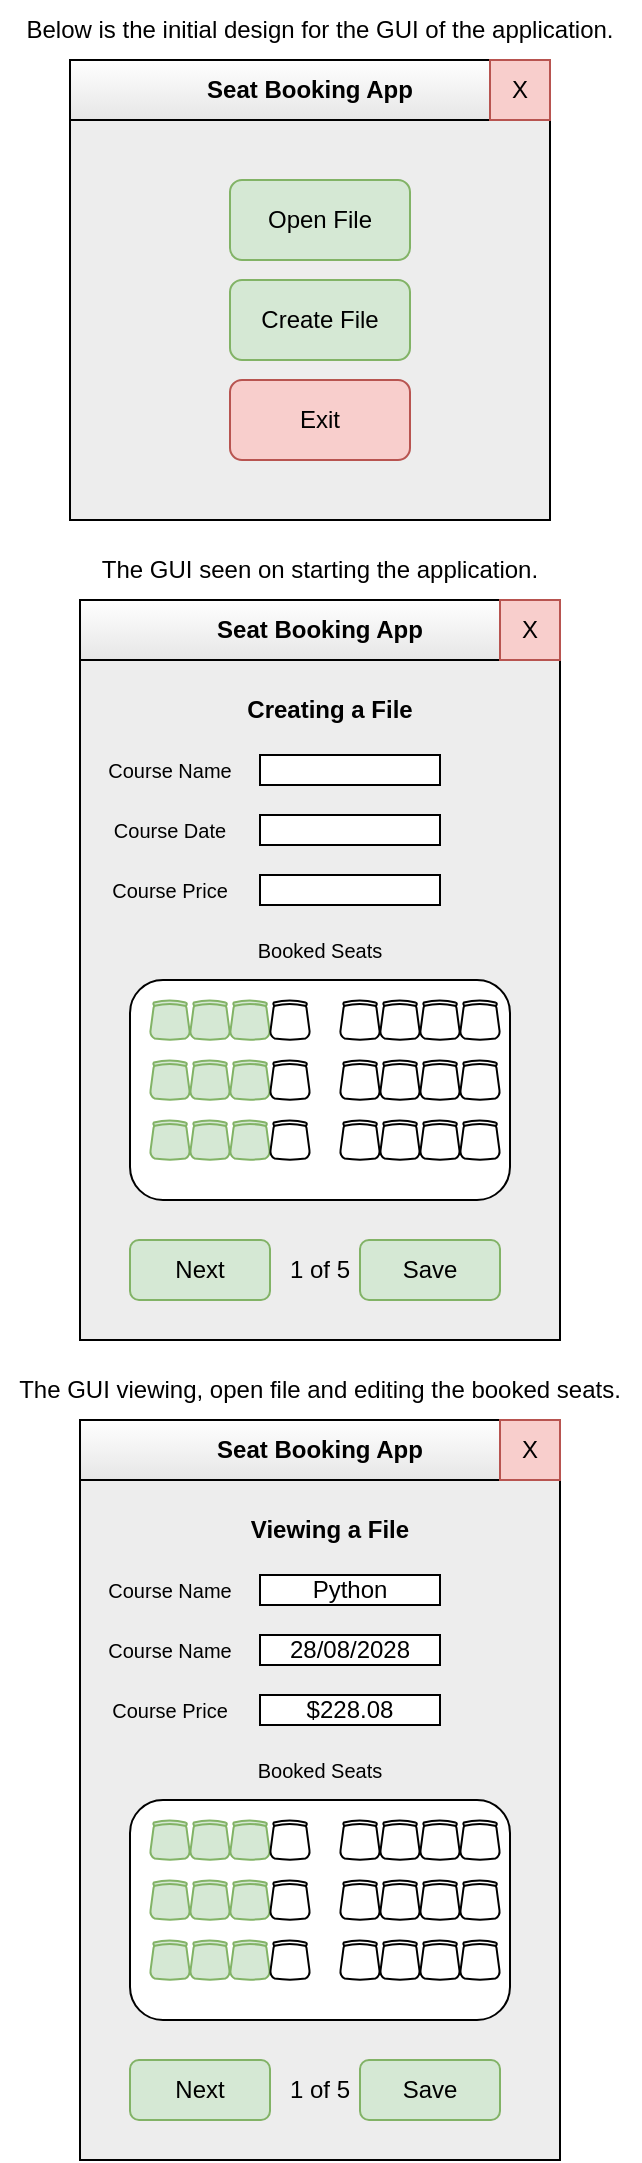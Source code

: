 <mxfile version="21.3.8" type="github">
  <diagram name="Page-1" id="anyHuZpH-Jrk-g-fhOrN">
    <mxGraphModel dx="1224" dy="1131" grid="1" gridSize="10" guides="1" tooltips="1" connect="1" arrows="1" fold="1" page="1" pageScale="1" pageWidth="850" pageHeight="1100" math="0" shadow="0">
      <root>
        <mxCell id="0" />
        <mxCell id="1" parent="0" />
        <mxCell id="CB1rWN8OY4WiAcrrbTE5-1" value="Seat Booking App" style="swimlane;whiteSpace=wrap;html=1;startSize=30;movable=1;resizable=1;rotatable=1;deletable=1;editable=1;locked=0;connectable=1;gradientColor=#E6E6E6;fillColor=default;swimlaneFillColor=#EDEDED;gradientDirection=south;" parent="1" vertex="1">
          <mxGeometry x="300" y="130" width="240" height="230" as="geometry" />
        </mxCell>
        <mxCell id="CB1rWN8OY4WiAcrrbTE5-2" value="X" style="whiteSpace=wrap;html=1;aspect=fixed;movable=1;resizable=1;rotatable=1;deletable=1;editable=1;locked=0;connectable=1;fillColor=#f8cecc;strokeColor=#b85450;" parent="CB1rWN8OY4WiAcrrbTE5-1" vertex="1">
          <mxGeometry x="210" width="30" height="30" as="geometry" />
        </mxCell>
        <mxCell id="CB1rWN8OY4WiAcrrbTE5-3" value="Open File" style="rounded=1;whiteSpace=wrap;html=1;fillColor=#d5e8d4;strokeColor=#82b366;" parent="CB1rWN8OY4WiAcrrbTE5-1" vertex="1">
          <mxGeometry x="80" y="60" width="90" height="40" as="geometry" />
        </mxCell>
        <mxCell id="CB1rWN8OY4WiAcrrbTE5-7" value="Create File" style="rounded=1;whiteSpace=wrap;html=1;fillColor=#d5e8d4;strokeColor=#82b366;" parent="CB1rWN8OY4WiAcrrbTE5-1" vertex="1">
          <mxGeometry x="80" y="110" width="90" height="40" as="geometry" />
        </mxCell>
        <mxCell id="CB1rWN8OY4WiAcrrbTE5-8" value="Exit" style="rounded=1;whiteSpace=wrap;html=1;fillColor=#f8cecc;strokeColor=#b85450;" parent="CB1rWN8OY4WiAcrrbTE5-1" vertex="1">
          <mxGeometry x="80" y="160" width="90" height="40" as="geometry" />
        </mxCell>
        <mxCell id="CB1rWN8OY4WiAcrrbTE5-9" value="Below is the initial design for the GUI of the application." style="text;html=1;strokeColor=none;fillColor=none;align=center;verticalAlign=middle;whiteSpace=wrap;rounded=0;" parent="1" vertex="1">
          <mxGeometry x="275" y="100" width="300" height="30" as="geometry" />
        </mxCell>
        <mxCell id="CB1rWN8OY4WiAcrrbTE5-10" value="Seat Booking App" style="swimlane;whiteSpace=wrap;html=1;startSize=30;movable=1;resizable=1;rotatable=1;deletable=1;editable=1;locked=0;connectable=1;gradientColor=#E6E6E6;fillColor=default;swimlaneFillColor=#EDEDED;gradientDirection=south;" parent="1" vertex="1">
          <mxGeometry x="305" y="400" width="240" height="370" as="geometry" />
        </mxCell>
        <mxCell id="CB1rWN8OY4WiAcrrbTE5-11" value="X" style="whiteSpace=wrap;html=1;aspect=fixed;movable=1;resizable=1;rotatable=1;deletable=1;editable=1;locked=0;connectable=1;fillColor=#f8cecc;strokeColor=#b85450;" parent="CB1rWN8OY4WiAcrrbTE5-10" vertex="1">
          <mxGeometry x="210" width="30" height="30" as="geometry" />
        </mxCell>
        <mxCell id="CB1rWN8OY4WiAcrrbTE5-15" value="&lt;b&gt;Creating a File&lt;/b&gt;" style="text;html=1;strokeColor=none;fillColor=none;align=center;verticalAlign=middle;whiteSpace=wrap;rounded=0;" parent="CB1rWN8OY4WiAcrrbTE5-10" vertex="1">
          <mxGeometry x="80" y="40" width="90" height="30" as="geometry" />
        </mxCell>
        <mxCell id="CB1rWN8OY4WiAcrrbTE5-16" value="&lt;font style=&quot;font-size: 10px;&quot;&gt;Course Name&lt;/font&gt;" style="text;html=1;strokeColor=none;fillColor=none;align=center;verticalAlign=middle;whiteSpace=wrap;rounded=0;" parent="CB1rWN8OY4WiAcrrbTE5-10" vertex="1">
          <mxGeometry y="70" width="90" height="30" as="geometry" />
        </mxCell>
        <mxCell id="CB1rWN8OY4WiAcrrbTE5-17" value="&lt;font style=&quot;font-size: 10px;&quot;&gt;Course Date&lt;/font&gt;" style="text;html=1;strokeColor=none;fillColor=none;align=center;verticalAlign=middle;whiteSpace=wrap;rounded=0;" parent="CB1rWN8OY4WiAcrrbTE5-10" vertex="1">
          <mxGeometry y="100" width="90" height="30" as="geometry" />
        </mxCell>
        <mxCell id="CB1rWN8OY4WiAcrrbTE5-18" value="&lt;font style=&quot;font-size: 10px;&quot;&gt;Course Price&lt;/font&gt;" style="text;html=1;strokeColor=none;fillColor=none;align=center;verticalAlign=middle;whiteSpace=wrap;rounded=0;" parent="CB1rWN8OY4WiAcrrbTE5-10" vertex="1">
          <mxGeometry y="130" width="90" height="30" as="geometry" />
        </mxCell>
        <mxCell id="CB1rWN8OY4WiAcrrbTE5-19" value="&lt;font style=&quot;font-size: 10px;&quot;&gt;Booked Seats&lt;/font&gt;" style="text;html=1;strokeColor=none;fillColor=none;align=center;verticalAlign=middle;whiteSpace=wrap;rounded=0;" parent="CB1rWN8OY4WiAcrrbTE5-10" vertex="1">
          <mxGeometry x="75" y="160" width="90" height="30" as="geometry" />
        </mxCell>
        <mxCell id="CB1rWN8OY4WiAcrrbTE5-20" value="" style="rounded=0;whiteSpace=wrap;html=1;" parent="CB1rWN8OY4WiAcrrbTE5-10" vertex="1">
          <mxGeometry x="90" y="77.5" width="90" height="15" as="geometry" />
        </mxCell>
        <mxCell id="CB1rWN8OY4WiAcrrbTE5-29" value="" style="rounded=0;whiteSpace=wrap;html=1;" parent="CB1rWN8OY4WiAcrrbTE5-10" vertex="1">
          <mxGeometry x="90" y="107.5" width="90" height="15" as="geometry" />
        </mxCell>
        <mxCell id="CB1rWN8OY4WiAcrrbTE5-30" value="" style="rounded=0;whiteSpace=wrap;html=1;" parent="CB1rWN8OY4WiAcrrbTE5-10" vertex="1">
          <mxGeometry x="90" y="137.5" width="90" height="15" as="geometry" />
        </mxCell>
        <mxCell id="CB1rWN8OY4WiAcrrbTE5-32" value="" style="rounded=1;whiteSpace=wrap;html=1;" parent="CB1rWN8OY4WiAcrrbTE5-10" vertex="1">
          <mxGeometry x="25" y="190" width="190" height="110" as="geometry" />
        </mxCell>
        <mxCell id="CB1rWN8OY4WiAcrrbTE5-36" value="" style="verticalLabelPosition=bottom;html=1;verticalAlign=top;align=center;shape=mxgraph.floorplan.office_chair;movable=1;resizable=1;rotatable=1;deletable=1;editable=1;locked=0;connectable=1;fillColor=#d5e8d4;strokeColor=#82b366;" parent="CB1rWN8OY4WiAcrrbTE5-10" vertex="1">
          <mxGeometry x="35" y="200" width="20" height="20" as="geometry" />
        </mxCell>
        <mxCell id="CB1rWN8OY4WiAcrrbTE5-35" value="" style="verticalLabelPosition=bottom;html=1;verticalAlign=top;align=center;shape=mxgraph.floorplan.office_chair;movable=1;resizable=1;rotatable=1;deletable=1;editable=1;locked=0;connectable=1;fillColor=#d5e8d4;strokeColor=#82b366;" parent="CB1rWN8OY4WiAcrrbTE5-10" vertex="1">
          <mxGeometry x="55" y="200" width="20" height="20" as="geometry" />
        </mxCell>
        <mxCell id="CB1rWN8OY4WiAcrrbTE5-34" value="" style="verticalLabelPosition=bottom;html=1;verticalAlign=top;align=center;shape=mxgraph.floorplan.office_chair;movable=1;resizable=1;rotatable=1;deletable=1;editable=1;locked=0;connectable=1;fillColor=#d5e8d4;strokeColor=#82b366;" parent="CB1rWN8OY4WiAcrrbTE5-10" vertex="1">
          <mxGeometry x="75" y="200" width="20" height="20" as="geometry" />
        </mxCell>
        <mxCell id="CB1rWN8OY4WiAcrrbTE5-33" value="" style="verticalLabelPosition=bottom;html=1;verticalAlign=top;align=center;shape=mxgraph.floorplan.office_chair;movable=1;resizable=1;rotatable=1;deletable=1;editable=1;locked=0;connectable=1;" parent="CB1rWN8OY4WiAcrrbTE5-10" vertex="1">
          <mxGeometry x="95" y="200" width="20" height="20" as="geometry" />
        </mxCell>
        <mxCell id="CB1rWN8OY4WiAcrrbTE5-31" value="" style="verticalLabelPosition=bottom;html=1;verticalAlign=top;align=center;shape=mxgraph.floorplan.office_chair;movable=1;resizable=1;rotatable=1;deletable=1;editable=1;locked=0;connectable=1;" parent="CB1rWN8OY4WiAcrrbTE5-10" vertex="1">
          <mxGeometry x="130" y="200" width="20" height="20" as="geometry" />
        </mxCell>
        <mxCell id="CB1rWN8OY4WiAcrrbTE5-37" value="" style="verticalLabelPosition=bottom;html=1;verticalAlign=top;align=center;shape=mxgraph.floorplan.office_chair;" parent="CB1rWN8OY4WiAcrrbTE5-10" vertex="1">
          <mxGeometry x="150" y="200" width="20" height="20" as="geometry" />
        </mxCell>
        <mxCell id="CB1rWN8OY4WiAcrrbTE5-38" value="" style="verticalLabelPosition=bottom;html=1;verticalAlign=top;align=center;shape=mxgraph.floorplan.office_chair;" parent="CB1rWN8OY4WiAcrrbTE5-10" vertex="1">
          <mxGeometry x="170" y="200" width="20" height="20" as="geometry" />
        </mxCell>
        <mxCell id="CB1rWN8OY4WiAcrrbTE5-39" value="" style="verticalLabelPosition=bottom;html=1;verticalAlign=top;align=center;shape=mxgraph.floorplan.office_chair;" parent="CB1rWN8OY4WiAcrrbTE5-10" vertex="1">
          <mxGeometry x="190" y="200" width="20" height="20" as="geometry" />
        </mxCell>
        <mxCell id="CB1rWN8OY4WiAcrrbTE5-40" value="" style="verticalLabelPosition=bottom;html=1;verticalAlign=top;align=center;shape=mxgraph.floorplan.office_chair;fillColor=#d5e8d4;strokeColor=#82b366;" parent="CB1rWN8OY4WiAcrrbTE5-10" vertex="1">
          <mxGeometry x="35" y="230" width="20" height="20" as="geometry" />
        </mxCell>
        <mxCell id="CB1rWN8OY4WiAcrrbTE5-41" value="" style="verticalLabelPosition=bottom;html=1;verticalAlign=top;align=center;shape=mxgraph.floorplan.office_chair;fillColor=#d5e8d4;strokeColor=#82b366;" parent="CB1rWN8OY4WiAcrrbTE5-10" vertex="1">
          <mxGeometry x="55" y="230" width="20" height="20" as="geometry" />
        </mxCell>
        <mxCell id="CB1rWN8OY4WiAcrrbTE5-42" value="" style="verticalLabelPosition=bottom;html=1;verticalAlign=top;align=center;shape=mxgraph.floorplan.office_chair;fillColor=#d5e8d4;strokeColor=#82b366;" parent="CB1rWN8OY4WiAcrrbTE5-10" vertex="1">
          <mxGeometry x="75" y="230" width="20" height="20" as="geometry" />
        </mxCell>
        <mxCell id="CB1rWN8OY4WiAcrrbTE5-43" value="" style="verticalLabelPosition=bottom;html=1;verticalAlign=top;align=center;shape=mxgraph.floorplan.office_chair;" parent="CB1rWN8OY4WiAcrrbTE5-10" vertex="1">
          <mxGeometry x="95" y="230" width="20" height="20" as="geometry" />
        </mxCell>
        <mxCell id="CB1rWN8OY4WiAcrrbTE5-44" value="" style="verticalLabelPosition=bottom;html=1;verticalAlign=top;align=center;shape=mxgraph.floorplan.office_chair;" parent="CB1rWN8OY4WiAcrrbTE5-10" vertex="1">
          <mxGeometry x="130" y="230" width="20" height="20" as="geometry" />
        </mxCell>
        <mxCell id="CB1rWN8OY4WiAcrrbTE5-45" value="" style="verticalLabelPosition=bottom;html=1;verticalAlign=top;align=center;shape=mxgraph.floorplan.office_chair;" parent="CB1rWN8OY4WiAcrrbTE5-10" vertex="1">
          <mxGeometry x="150" y="230" width="20" height="20" as="geometry" />
        </mxCell>
        <mxCell id="CB1rWN8OY4WiAcrrbTE5-46" value="" style="verticalLabelPosition=bottom;html=1;verticalAlign=top;align=center;shape=mxgraph.floorplan.office_chair;" parent="CB1rWN8OY4WiAcrrbTE5-10" vertex="1">
          <mxGeometry x="170" y="230" width="20" height="20" as="geometry" />
        </mxCell>
        <mxCell id="CB1rWN8OY4WiAcrrbTE5-47" value="" style="verticalLabelPosition=bottom;html=1;verticalAlign=top;align=center;shape=mxgraph.floorplan.office_chair;" parent="CB1rWN8OY4WiAcrrbTE5-10" vertex="1">
          <mxGeometry x="190" y="230" width="20" height="20" as="geometry" />
        </mxCell>
        <mxCell id="CB1rWN8OY4WiAcrrbTE5-48" value="" style="verticalLabelPosition=bottom;html=1;verticalAlign=top;align=center;shape=mxgraph.floorplan.office_chair;fillColor=#d5e8d4;strokeColor=#82b366;" parent="CB1rWN8OY4WiAcrrbTE5-10" vertex="1">
          <mxGeometry x="35" y="260" width="20" height="20" as="geometry" />
        </mxCell>
        <mxCell id="CB1rWN8OY4WiAcrrbTE5-49" value="" style="verticalLabelPosition=bottom;html=1;verticalAlign=top;align=center;shape=mxgraph.floorplan.office_chair;fillColor=#d5e8d4;strokeColor=#82b366;" parent="CB1rWN8OY4WiAcrrbTE5-10" vertex="1">
          <mxGeometry x="55" y="260" width="20" height="20" as="geometry" />
        </mxCell>
        <mxCell id="CB1rWN8OY4WiAcrrbTE5-50" value="" style="verticalLabelPosition=bottom;html=1;verticalAlign=top;align=center;shape=mxgraph.floorplan.office_chair;fillColor=#d5e8d4;strokeColor=#82b366;" parent="CB1rWN8OY4WiAcrrbTE5-10" vertex="1">
          <mxGeometry x="75" y="260" width="20" height="20" as="geometry" />
        </mxCell>
        <mxCell id="CB1rWN8OY4WiAcrrbTE5-51" value="" style="verticalLabelPosition=bottom;html=1;verticalAlign=top;align=center;shape=mxgraph.floorplan.office_chair;" parent="CB1rWN8OY4WiAcrrbTE5-10" vertex="1">
          <mxGeometry x="95" y="260" width="20" height="20" as="geometry" />
        </mxCell>
        <mxCell id="CB1rWN8OY4WiAcrrbTE5-52" value="" style="verticalLabelPosition=bottom;html=1;verticalAlign=top;align=center;shape=mxgraph.floorplan.office_chair;" parent="CB1rWN8OY4WiAcrrbTE5-10" vertex="1">
          <mxGeometry x="130" y="260" width="20" height="20" as="geometry" />
        </mxCell>
        <mxCell id="CB1rWN8OY4WiAcrrbTE5-53" value="" style="verticalLabelPosition=bottom;html=1;verticalAlign=top;align=center;shape=mxgraph.floorplan.office_chair;" parent="CB1rWN8OY4WiAcrrbTE5-10" vertex="1">
          <mxGeometry x="150" y="260" width="20" height="20" as="geometry" />
        </mxCell>
        <mxCell id="CB1rWN8OY4WiAcrrbTE5-54" value="" style="verticalLabelPosition=bottom;html=1;verticalAlign=top;align=center;shape=mxgraph.floorplan.office_chair;" parent="CB1rWN8OY4WiAcrrbTE5-10" vertex="1">
          <mxGeometry x="170" y="260" width="20" height="20" as="geometry" />
        </mxCell>
        <mxCell id="CB1rWN8OY4WiAcrrbTE5-55" value="" style="verticalLabelPosition=bottom;html=1;verticalAlign=top;align=center;shape=mxgraph.floorplan.office_chair;" parent="CB1rWN8OY4WiAcrrbTE5-10" vertex="1">
          <mxGeometry x="190" y="260" width="20" height="20" as="geometry" />
        </mxCell>
        <mxCell id="4bpe8Z8Nb-hG5Liqr54c-2" value="Next" style="rounded=1;whiteSpace=wrap;html=1;fillColor=#d5e8d4;strokeColor=#82b366;" vertex="1" parent="CB1rWN8OY4WiAcrrbTE5-10">
          <mxGeometry x="25" y="320" width="70" height="30" as="geometry" />
        </mxCell>
        <mxCell id="4bpe8Z8Nb-hG5Liqr54c-3" value="Save" style="rounded=1;whiteSpace=wrap;html=1;fillColor=#d5e8d4;strokeColor=#82b366;" vertex="1" parent="CB1rWN8OY4WiAcrrbTE5-10">
          <mxGeometry x="140" y="320" width="70" height="30" as="geometry" />
        </mxCell>
        <mxCell id="4bpe8Z8Nb-hG5Liqr54c-4" value="1 of 5" style="text;html=1;strokeColor=none;fillColor=none;align=center;verticalAlign=middle;whiteSpace=wrap;rounded=0;" vertex="1" parent="CB1rWN8OY4WiAcrrbTE5-10">
          <mxGeometry x="100" y="325" width="40" height="20" as="geometry" />
        </mxCell>
        <mxCell id="CB1rWN8OY4WiAcrrbTE5-56" value="The GUI seen on starting the application." style="text;html=1;strokeColor=none;fillColor=none;align=center;verticalAlign=middle;whiteSpace=wrap;rounded=0;" parent="1" vertex="1">
          <mxGeometry x="305" y="370" width="240" height="30" as="geometry" />
        </mxCell>
        <mxCell id="4bpe8Z8Nb-hG5Liqr54c-5" value="Seat Booking App" style="swimlane;whiteSpace=wrap;html=1;startSize=30;movable=1;resizable=1;rotatable=1;deletable=1;editable=1;locked=0;connectable=1;gradientColor=#E6E6E6;fillColor=default;swimlaneFillColor=#EDEDED;gradientDirection=south;" vertex="1" parent="1">
          <mxGeometry x="305" y="810" width="240" height="370" as="geometry" />
        </mxCell>
        <mxCell id="4bpe8Z8Nb-hG5Liqr54c-6" value="X" style="whiteSpace=wrap;html=1;aspect=fixed;movable=1;resizable=1;rotatable=1;deletable=1;editable=1;locked=0;connectable=1;fillColor=#f8cecc;strokeColor=#b85450;" vertex="1" parent="4bpe8Z8Nb-hG5Liqr54c-5">
          <mxGeometry x="210" width="30" height="30" as="geometry" />
        </mxCell>
        <mxCell id="4bpe8Z8Nb-hG5Liqr54c-7" value="&lt;b&gt;Viewing a File&lt;/b&gt;" style="text;html=1;strokeColor=none;fillColor=none;align=center;verticalAlign=middle;whiteSpace=wrap;rounded=0;" vertex="1" parent="4bpe8Z8Nb-hG5Liqr54c-5">
          <mxGeometry x="80" y="40" width="90" height="30" as="geometry" />
        </mxCell>
        <mxCell id="4bpe8Z8Nb-hG5Liqr54c-8" value="&lt;font style=&quot;font-size: 10px;&quot;&gt;Course Name&lt;/font&gt;" style="text;html=1;strokeColor=none;fillColor=none;align=center;verticalAlign=middle;whiteSpace=wrap;rounded=0;" vertex="1" parent="4bpe8Z8Nb-hG5Liqr54c-5">
          <mxGeometry y="70" width="90" height="30" as="geometry" />
        </mxCell>
        <mxCell id="4bpe8Z8Nb-hG5Liqr54c-9" value="&lt;font style=&quot;font-size: 10px;&quot;&gt;Course Name&lt;/font&gt;" style="text;html=1;strokeColor=none;fillColor=none;align=center;verticalAlign=middle;whiteSpace=wrap;rounded=0;" vertex="1" parent="4bpe8Z8Nb-hG5Liqr54c-5">
          <mxGeometry y="100" width="90" height="30" as="geometry" />
        </mxCell>
        <mxCell id="4bpe8Z8Nb-hG5Liqr54c-10" value="&lt;font style=&quot;font-size: 10px;&quot;&gt;Course Price&lt;/font&gt;" style="text;html=1;strokeColor=none;fillColor=none;align=center;verticalAlign=middle;whiteSpace=wrap;rounded=0;" vertex="1" parent="4bpe8Z8Nb-hG5Liqr54c-5">
          <mxGeometry y="130" width="90" height="30" as="geometry" />
        </mxCell>
        <mxCell id="4bpe8Z8Nb-hG5Liqr54c-11" value="&lt;font style=&quot;font-size: 10px;&quot;&gt;Booked Seats&lt;/font&gt;" style="text;html=1;strokeColor=none;fillColor=none;align=center;verticalAlign=middle;whiteSpace=wrap;rounded=0;" vertex="1" parent="4bpe8Z8Nb-hG5Liqr54c-5">
          <mxGeometry x="75" y="160" width="90" height="30" as="geometry" />
        </mxCell>
        <mxCell id="4bpe8Z8Nb-hG5Liqr54c-12" value="Python" style="rounded=0;whiteSpace=wrap;html=1;" vertex="1" parent="4bpe8Z8Nb-hG5Liqr54c-5">
          <mxGeometry x="90" y="77.5" width="90" height="15" as="geometry" />
        </mxCell>
        <mxCell id="4bpe8Z8Nb-hG5Liqr54c-13" value="28/08/2028" style="rounded=0;whiteSpace=wrap;html=1;" vertex="1" parent="4bpe8Z8Nb-hG5Liqr54c-5">
          <mxGeometry x="90" y="107.5" width="90" height="15" as="geometry" />
        </mxCell>
        <mxCell id="4bpe8Z8Nb-hG5Liqr54c-14" value="$228.08" style="rounded=0;whiteSpace=wrap;html=1;" vertex="1" parent="4bpe8Z8Nb-hG5Liqr54c-5">
          <mxGeometry x="90" y="137.5" width="90" height="15" as="geometry" />
        </mxCell>
        <mxCell id="4bpe8Z8Nb-hG5Liqr54c-15" value="" style="rounded=1;whiteSpace=wrap;html=1;" vertex="1" parent="4bpe8Z8Nb-hG5Liqr54c-5">
          <mxGeometry x="25" y="190" width="190" height="110" as="geometry" />
        </mxCell>
        <mxCell id="4bpe8Z8Nb-hG5Liqr54c-16" value="" style="verticalLabelPosition=bottom;html=1;verticalAlign=top;align=center;shape=mxgraph.floorplan.office_chair;movable=1;resizable=1;rotatable=1;deletable=1;editable=1;locked=0;connectable=1;fillColor=#d5e8d4;strokeColor=#82b366;" vertex="1" parent="4bpe8Z8Nb-hG5Liqr54c-5">
          <mxGeometry x="35" y="200" width="20" height="20" as="geometry" />
        </mxCell>
        <mxCell id="4bpe8Z8Nb-hG5Liqr54c-17" value="" style="verticalLabelPosition=bottom;html=1;verticalAlign=top;align=center;shape=mxgraph.floorplan.office_chair;movable=1;resizable=1;rotatable=1;deletable=1;editable=1;locked=0;connectable=1;fillColor=#d5e8d4;strokeColor=#82b366;" vertex="1" parent="4bpe8Z8Nb-hG5Liqr54c-5">
          <mxGeometry x="55" y="200" width="20" height="20" as="geometry" />
        </mxCell>
        <mxCell id="4bpe8Z8Nb-hG5Liqr54c-18" value="" style="verticalLabelPosition=bottom;html=1;verticalAlign=top;align=center;shape=mxgraph.floorplan.office_chair;movable=1;resizable=1;rotatable=1;deletable=1;editable=1;locked=0;connectable=1;fillColor=#d5e8d4;strokeColor=#82b366;" vertex="1" parent="4bpe8Z8Nb-hG5Liqr54c-5">
          <mxGeometry x="75" y="200" width="20" height="20" as="geometry" />
        </mxCell>
        <mxCell id="4bpe8Z8Nb-hG5Liqr54c-19" value="" style="verticalLabelPosition=bottom;html=1;verticalAlign=top;align=center;shape=mxgraph.floorplan.office_chair;movable=1;resizable=1;rotatable=1;deletable=1;editable=1;locked=0;connectable=1;" vertex="1" parent="4bpe8Z8Nb-hG5Liqr54c-5">
          <mxGeometry x="95" y="200" width="20" height="20" as="geometry" />
        </mxCell>
        <mxCell id="4bpe8Z8Nb-hG5Liqr54c-20" value="" style="verticalLabelPosition=bottom;html=1;verticalAlign=top;align=center;shape=mxgraph.floorplan.office_chair;movable=1;resizable=1;rotatable=1;deletable=1;editable=1;locked=0;connectable=1;" vertex="1" parent="4bpe8Z8Nb-hG5Liqr54c-5">
          <mxGeometry x="130" y="200" width="20" height="20" as="geometry" />
        </mxCell>
        <mxCell id="4bpe8Z8Nb-hG5Liqr54c-21" value="" style="verticalLabelPosition=bottom;html=1;verticalAlign=top;align=center;shape=mxgraph.floorplan.office_chair;" vertex="1" parent="4bpe8Z8Nb-hG5Liqr54c-5">
          <mxGeometry x="150" y="200" width="20" height="20" as="geometry" />
        </mxCell>
        <mxCell id="4bpe8Z8Nb-hG5Liqr54c-22" value="" style="verticalLabelPosition=bottom;html=1;verticalAlign=top;align=center;shape=mxgraph.floorplan.office_chair;" vertex="1" parent="4bpe8Z8Nb-hG5Liqr54c-5">
          <mxGeometry x="170" y="200" width="20" height="20" as="geometry" />
        </mxCell>
        <mxCell id="4bpe8Z8Nb-hG5Liqr54c-23" value="" style="verticalLabelPosition=bottom;html=1;verticalAlign=top;align=center;shape=mxgraph.floorplan.office_chair;" vertex="1" parent="4bpe8Z8Nb-hG5Liqr54c-5">
          <mxGeometry x="190" y="200" width="20" height="20" as="geometry" />
        </mxCell>
        <mxCell id="4bpe8Z8Nb-hG5Liqr54c-24" value="" style="verticalLabelPosition=bottom;html=1;verticalAlign=top;align=center;shape=mxgraph.floorplan.office_chair;fillColor=#d5e8d4;strokeColor=#82b366;" vertex="1" parent="4bpe8Z8Nb-hG5Liqr54c-5">
          <mxGeometry x="35" y="230" width="20" height="20" as="geometry" />
        </mxCell>
        <mxCell id="4bpe8Z8Nb-hG5Liqr54c-25" value="" style="verticalLabelPosition=bottom;html=1;verticalAlign=top;align=center;shape=mxgraph.floorplan.office_chair;fillColor=#d5e8d4;strokeColor=#82b366;" vertex="1" parent="4bpe8Z8Nb-hG5Liqr54c-5">
          <mxGeometry x="55" y="230" width="20" height="20" as="geometry" />
        </mxCell>
        <mxCell id="4bpe8Z8Nb-hG5Liqr54c-26" value="" style="verticalLabelPosition=bottom;html=1;verticalAlign=top;align=center;shape=mxgraph.floorplan.office_chair;fillColor=#d5e8d4;strokeColor=#82b366;" vertex="1" parent="4bpe8Z8Nb-hG5Liqr54c-5">
          <mxGeometry x="75" y="230" width="20" height="20" as="geometry" />
        </mxCell>
        <mxCell id="4bpe8Z8Nb-hG5Liqr54c-27" value="" style="verticalLabelPosition=bottom;html=1;verticalAlign=top;align=center;shape=mxgraph.floorplan.office_chair;" vertex="1" parent="4bpe8Z8Nb-hG5Liqr54c-5">
          <mxGeometry x="95" y="230" width="20" height="20" as="geometry" />
        </mxCell>
        <mxCell id="4bpe8Z8Nb-hG5Liqr54c-28" value="" style="verticalLabelPosition=bottom;html=1;verticalAlign=top;align=center;shape=mxgraph.floorplan.office_chair;" vertex="1" parent="4bpe8Z8Nb-hG5Liqr54c-5">
          <mxGeometry x="130" y="230" width="20" height="20" as="geometry" />
        </mxCell>
        <mxCell id="4bpe8Z8Nb-hG5Liqr54c-29" value="" style="verticalLabelPosition=bottom;html=1;verticalAlign=top;align=center;shape=mxgraph.floorplan.office_chair;" vertex="1" parent="4bpe8Z8Nb-hG5Liqr54c-5">
          <mxGeometry x="150" y="230" width="20" height="20" as="geometry" />
        </mxCell>
        <mxCell id="4bpe8Z8Nb-hG5Liqr54c-30" value="" style="verticalLabelPosition=bottom;html=1;verticalAlign=top;align=center;shape=mxgraph.floorplan.office_chair;" vertex="1" parent="4bpe8Z8Nb-hG5Liqr54c-5">
          <mxGeometry x="170" y="230" width="20" height="20" as="geometry" />
        </mxCell>
        <mxCell id="4bpe8Z8Nb-hG5Liqr54c-31" value="" style="verticalLabelPosition=bottom;html=1;verticalAlign=top;align=center;shape=mxgraph.floorplan.office_chair;" vertex="1" parent="4bpe8Z8Nb-hG5Liqr54c-5">
          <mxGeometry x="190" y="230" width="20" height="20" as="geometry" />
        </mxCell>
        <mxCell id="4bpe8Z8Nb-hG5Liqr54c-32" value="" style="verticalLabelPosition=bottom;html=1;verticalAlign=top;align=center;shape=mxgraph.floorplan.office_chair;fillColor=#d5e8d4;strokeColor=#82b366;" vertex="1" parent="4bpe8Z8Nb-hG5Liqr54c-5">
          <mxGeometry x="35" y="260" width="20" height="20" as="geometry" />
        </mxCell>
        <mxCell id="4bpe8Z8Nb-hG5Liqr54c-33" value="" style="verticalLabelPosition=bottom;html=1;verticalAlign=top;align=center;shape=mxgraph.floorplan.office_chair;fillColor=#d5e8d4;strokeColor=#82b366;" vertex="1" parent="4bpe8Z8Nb-hG5Liqr54c-5">
          <mxGeometry x="55" y="260" width="20" height="20" as="geometry" />
        </mxCell>
        <mxCell id="4bpe8Z8Nb-hG5Liqr54c-34" value="" style="verticalLabelPosition=bottom;html=1;verticalAlign=top;align=center;shape=mxgraph.floorplan.office_chair;fillColor=#d5e8d4;strokeColor=#82b366;" vertex="1" parent="4bpe8Z8Nb-hG5Liqr54c-5">
          <mxGeometry x="75" y="260" width="20" height="20" as="geometry" />
        </mxCell>
        <mxCell id="4bpe8Z8Nb-hG5Liqr54c-35" value="" style="verticalLabelPosition=bottom;html=1;verticalAlign=top;align=center;shape=mxgraph.floorplan.office_chair;" vertex="1" parent="4bpe8Z8Nb-hG5Liqr54c-5">
          <mxGeometry x="95" y="260" width="20" height="20" as="geometry" />
        </mxCell>
        <mxCell id="4bpe8Z8Nb-hG5Liqr54c-36" value="" style="verticalLabelPosition=bottom;html=1;verticalAlign=top;align=center;shape=mxgraph.floorplan.office_chair;" vertex="1" parent="4bpe8Z8Nb-hG5Liqr54c-5">
          <mxGeometry x="130" y="260" width="20" height="20" as="geometry" />
        </mxCell>
        <mxCell id="4bpe8Z8Nb-hG5Liqr54c-37" value="" style="verticalLabelPosition=bottom;html=1;verticalAlign=top;align=center;shape=mxgraph.floorplan.office_chair;" vertex="1" parent="4bpe8Z8Nb-hG5Liqr54c-5">
          <mxGeometry x="150" y="260" width="20" height="20" as="geometry" />
        </mxCell>
        <mxCell id="4bpe8Z8Nb-hG5Liqr54c-38" value="" style="verticalLabelPosition=bottom;html=1;verticalAlign=top;align=center;shape=mxgraph.floorplan.office_chair;" vertex="1" parent="4bpe8Z8Nb-hG5Liqr54c-5">
          <mxGeometry x="170" y="260" width="20" height="20" as="geometry" />
        </mxCell>
        <mxCell id="4bpe8Z8Nb-hG5Liqr54c-39" value="" style="verticalLabelPosition=bottom;html=1;verticalAlign=top;align=center;shape=mxgraph.floorplan.office_chair;" vertex="1" parent="4bpe8Z8Nb-hG5Liqr54c-5">
          <mxGeometry x="190" y="260" width="20" height="20" as="geometry" />
        </mxCell>
        <mxCell id="4bpe8Z8Nb-hG5Liqr54c-40" value="Next" style="rounded=1;whiteSpace=wrap;html=1;fillColor=#d5e8d4;strokeColor=#82b366;" vertex="1" parent="4bpe8Z8Nb-hG5Liqr54c-5">
          <mxGeometry x="25" y="320" width="70" height="30" as="geometry" />
        </mxCell>
        <mxCell id="4bpe8Z8Nb-hG5Liqr54c-41" value="Save" style="rounded=1;whiteSpace=wrap;html=1;fillColor=#d5e8d4;strokeColor=#82b366;" vertex="1" parent="4bpe8Z8Nb-hG5Liqr54c-5">
          <mxGeometry x="140" y="320" width="70" height="30" as="geometry" />
        </mxCell>
        <mxCell id="4bpe8Z8Nb-hG5Liqr54c-42" value="1 of 5" style="text;html=1;strokeColor=none;fillColor=none;align=center;verticalAlign=middle;whiteSpace=wrap;rounded=0;" vertex="1" parent="4bpe8Z8Nb-hG5Liqr54c-5">
          <mxGeometry x="100" y="325" width="40" height="20" as="geometry" />
        </mxCell>
        <mxCell id="4bpe8Z8Nb-hG5Liqr54c-43" value="The GUI viewing, open file and editing the booked seats." style="text;html=1;strokeColor=none;fillColor=none;align=center;verticalAlign=middle;whiteSpace=wrap;rounded=0;" vertex="1" parent="1">
          <mxGeometry x="265" y="780" width="320" height="30" as="geometry" />
        </mxCell>
      </root>
    </mxGraphModel>
  </diagram>
</mxfile>
